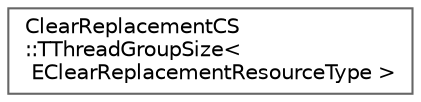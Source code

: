 digraph "Graphical Class Hierarchy"
{
 // INTERACTIVE_SVG=YES
 // LATEX_PDF_SIZE
  bgcolor="transparent";
  edge [fontname=Helvetica,fontsize=10,labelfontname=Helvetica,labelfontsize=10];
  node [fontname=Helvetica,fontsize=10,shape=box,height=0.2,width=0.4];
  rankdir="LR";
  Node0 [id="Node000000",label="ClearReplacementCS\l::TThreadGroupSize\<\l EClearReplacementResourceType \>",height=0.2,width=0.4,color="grey40", fillcolor="white", style="filled",URL="$d1/d5c/structClearReplacementCS_1_1TThreadGroupSize.html",tooltip=" "];
}
